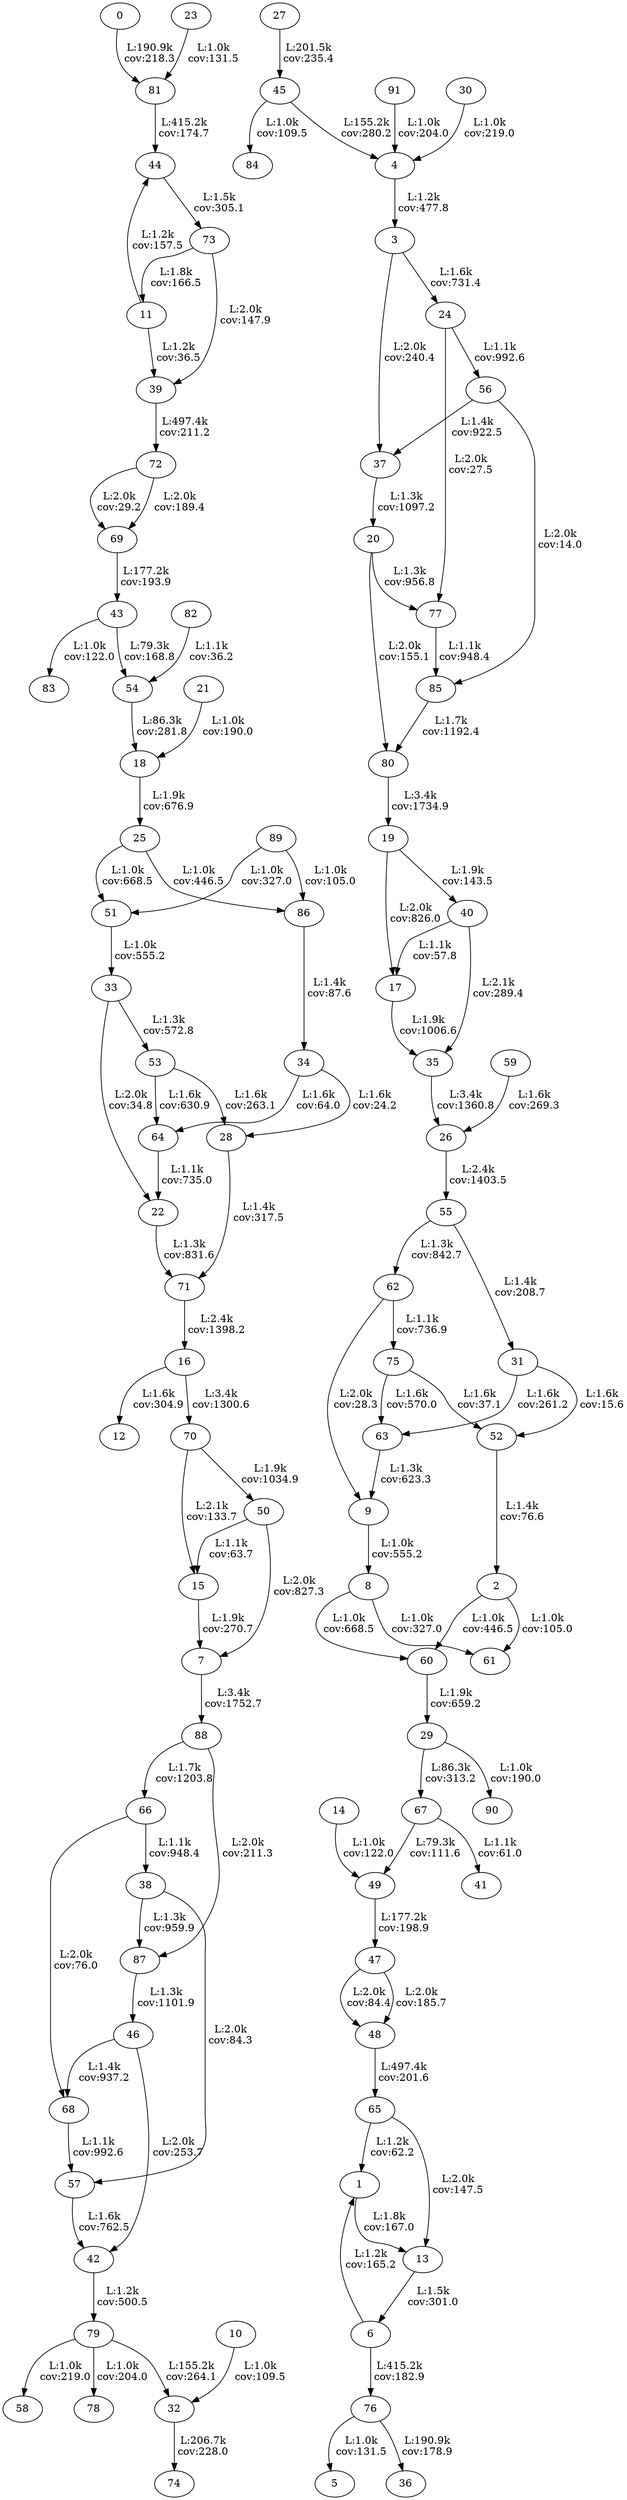 digraph {
0;
1;
2;
3;
4;
5;
6;
7;
8;
9;
10;
11;
12;
13;
14;
15;
16;
17;
18;
19;
20;
21;
22;
23;
24;
25;
26;
27;
28;
29;
30;
31;
32;
33;
34;
35;
36;
37;
38;
39;
40;
41;
42;
43;
44;
45;
46;
47;
48;
49;
50;
51;
52;
53;
54;
55;
56;
57;
58;
59;
60;
61;
62;
63;
64;
65;
66;
67;
68;
69;
70;
71;
72;
73;
74;
75;
76;
77;
78;
79;
80;
81;
82;
83;
84;
85;
86;
87;
88;
89;
90;
91;
14 -> 49 [label=" L:1.0k
 cov:122.0"];
10 -> 32 [label=" L:1.0k
 cov:109.5"];
59 -> 26 [label=" L:1.6k
 cov:269.3"];
23 -> 81 [label=" L:1.0k
 cov:131.5"];
19 -> 40 [label=" L:1.9k
 cov:143.5"];
29 -> 90 [label=" L:1.0k
 cov:190.0"];
8 -> 60 [label=" L:1.0k
 cov:668.5"];
8 -> 61 [label=" L:1.0k
 cov:327.0"];
67 -> 41 [label=" L:1.1k
 cov:61.0"];
62 -> 75 [label=" L:1.1k
 cov:736.9"];
75 -> 63 [label=" L:1.6k
 cov:570.0"];
75 -> 52 [label=" L:1.6k
 cov:37.1"];
30 -> 4 [label=" L:1.0k
 cov:219.0"];
55 -> 31 [label=" L:1.4k
 cov:208.7"];
31 -> 63 [label=" L:1.6k
 cov:261.2"];
31 -> 52 [label=" L:1.6k
 cov:15.6"];
45 -> 84 [label=" L:1.0k
 cov:109.5"];
6 -> 1 [label=" L:1.2k
 cov:165.2"];
79 -> 58 [label=" L:1.0k
 cov:219.0"];
79 -> 78 [label=" L:1.0k
 cov:204.0"];
57 -> 42 [label=" L:1.6k
 cov:762.5"];
42 -> 79 [label=" L:1.2k
 cov:500.5"];
87 -> 46 [label=" L:1.3k
 cov:1101.9"];
15 -> 7 [label=" L:1.9k
 cov:270.7"];
50 -> 15 [label=" L:1.1k
 cov:63.7"];
21 -> 18 [label=" L:1.0k
 cov:190.0"];
9 -> 8 [label=" L:1.0k
 cov:555.2"];
40 -> 17 [label=" L:1.1k
 cov:57.8"];
33 -> 53 [label=" L:1.3k
 cov:572.8"];
53 -> 64 [label=" L:1.6k
 cov:630.9"];
53 -> 28 [label=" L:1.6k
 cov:263.1"];
85 -> 80 [label=" L:1.7k
 cov:1192.4"];
82 -> 54 [label=" L:1.1k
 cov:36.2"];
2 -> 60 [label=" L:1.0k
 cov:446.5"];
2 -> 61 [label=" L:1.0k
 cov:105.0"];
72 -> 69 [label=" L:2.0k
 cov:29.2"];
43 -> 83 [label=" L:1.0k
 cov:122.0"];
16 -> 12 [label=" L:1.6k
 cov:304.9"];
47 -> 48 [label=" L:2.0k
 cov:84.4"];
77 -> 85 [label=" L:1.1k
 cov:948.4"];
88 -> 66 [label=" L:1.7k
 cov:1203.8"];
66 -> 38 [label=" L:1.1k
 cov:948.4"];
66 -> 68 [label=" L:2.0k
 cov:76.0"];
38 -> 57 [label=" L:2.0k
 cov:84.3"];
68 -> 57 [label=" L:1.1k
 cov:992.6"];
11 -> 44 [label=" L:1.2k
 cov:157.5"];
11 -> 39 [label=" L:1.2k
 cov:36.5"];
91 -> 4 [label=" L:1.0k
 cov:204.0"];
4 -> 3 [label=" L:1.2k
 cov:477.8"];
86 -> 34 [label=" L:1.4k
 cov:87.6"];
34 -> 64 [label=" L:1.6k
 cov:64.0"];
34 -> 28 [label=" L:1.6k
 cov:24.2"];
51 -> 33 [label=" L:1.0k
 cov:555.2"];
63 -> 9 [label=" L:1.3k
 cov:623.3"];
52 -> 2 [label=" L:1.4k
 cov:76.6"];
56 -> 85 [label=" L:2.0k
 cov:14.0"];
37 -> 20 [label=" L:1.3k
 cov:1097.2"];
25 -> 86 [label=" L:1.0k
 cov:446.5"];
25 -> 51 [label=" L:1.0k
 cov:668.5"];
3 -> 24 [label=" L:1.6k
 cov:731.4"];
89 -> 86 [label=" L:1.0k
 cov:105.0"];
89 -> 51 [label=" L:1.0k
 cov:327.0"];
64 -> 22 [label=" L:1.1k
 cov:735.0"];
28 -> 71 [label=" L:1.4k
 cov:317.5"];
65 -> 1 [label=" L:1.2k
 cov:62.2"];
24 -> 77 [label=" L:2.0k
 cov:27.5"];
24 -> 56 [label=" L:1.1k
 cov:992.6"];
76 -> 5 [label=" L:1.0k
 cov:131.5"];
20 -> 77 [label=" L:1.3k
 cov:956.8"];
20 -> 80 [label=" L:2.0k
 cov:155.1"];
43 -> 54 [label=" L:79.3k
 cov:168.8"];
62 -> 9 [label=" L:2.0k
 cov:28.3"];
55 -> 62 [label=" L:1.3k
 cov:842.7"];
70 -> 15 [label=" L:2.1k
 cov:133.7"];
46 -> 68 [label=" L:1.4k
 cov:937.2"];
46 -> 42 [label=" L:2.0k
 cov:253.7"];
17 -> 35 [label=" L:1.9k
 cov:1006.6"];
40 -> 35 [label=" L:2.1k
 cov:289.4"];
54 -> 18 [label=" L:86.3k
 cov:281.8"];
33 -> 22 [label=" L:2.0k
 cov:34.8"];
60 -> 29 [label=" L:1.9k
 cov:659.2"];
0 -> 81 [label=" L:190.9k
 cov:218.3"];
35 -> 26 [label=" L:3.4k
 cov:1360.8"];
19 -> 17 [label=" L:2.0k
 cov:826.0"];
47 -> 48 [label=" L:2.0k
 cov:185.7"];
88 -> 87 [label=" L:2.0k
 cov:211.3"];
45 -> 4 [label=" L:155.2k
 cov:280.2"];
39 -> 72 [label=" L:497.4k
 cov:211.2"];
73 -> 39 [label=" L:2.0k
 cov:147.9"];
73 -> 11 [label=" L:1.8k
 cov:166.5"];
26 -> 55 [label=" L:2.4k
 cov:1403.5"];
49 -> 47 [label=" L:177.2k
 cov:198.9"];
16 -> 70 [label=" L:3.4k
 cov:1300.6"];
13 -> 6 [label=" L:1.5k
 cov:301.0"];
7 -> 88 [label=" L:3.4k
 cov:1752.7"];
22 -> 71 [label=" L:1.3k
 cov:831.6"];
38 -> 87 [label=" L:1.3k
 cov:959.9"];
70 -> 50 [label=" L:1.9k
 cov:1034.9"];
56 -> 37 [label=" L:1.4k
 cov:922.5"];
3 -> 37 [label=" L:2.0k
 cov:240.4"];
71 -> 16 [label=" L:2.4k
 cov:1398.2"];
80 -> 19 [label=" L:3.4k
 cov:1734.9"];
29 -> 67 [label=" L:86.3k
 cov:313.2"];
27 -> 45 [label=" L:201.5k
 cov:235.4"];
69 -> 43 [label=" L:177.2k
 cov:193.9"];
79 -> 32 [label=" L:155.2k
 cov:264.1"];
72 -> 69 [label=" L:2.0k
 cov:189.4"];
50 -> 7 [label=" L:2.0k
 cov:827.3"];
18 -> 25 [label=" L:1.9k
 cov:676.9"];
48 -> 65 [label=" L:497.4k
 cov:201.6"];
67 -> 49 [label=" L:79.3k
 cov:111.6"];
6 -> 76 [label=" L:415.2k
 cov:182.9"];
32 -> 74 [label=" L:206.7k
 cov:228.0"];
81 -> 44 [label=" L:415.2k
 cov:174.7"];
76 -> 36 [label=" L:190.9k
 cov:178.9"];
65 -> 13 [label=" L:2.0k
 cov:147.5"];
1 -> 13 [label=" L:1.8k
 cov:167.0"];
44 -> 73 [label=" L:1.5k
 cov:305.1"];
}